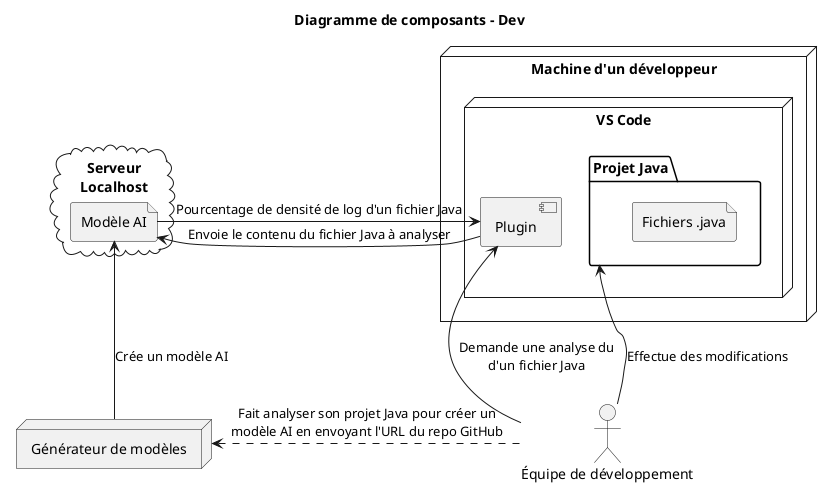 @startuml

title Diagramme de composants - Dev

actor "Équipe de développement" as team

node "Machine d'un développeur" as machine {
    node "VS Code" as IDE {
        package "Projet Java" as project {
            file "Fichiers .java" as files
        }

        component "Plugin" as plugin
    }
}

cloud "Serveur\nLocalhost" as server {
    file "Modèle AI" as model
}

node "Générateur de modèles" as generator

team -u-> plugin: "Demande une analyse du\nd'un fichier Java"
team -u-> project: "Effectue des modifications"
team .l.> generator: "Fait analyser son projet Java pour créer un\nmodèle AI en envoyant l'URL du repo GitHub"
generator -u-> model: "Crée un modèle AI"
plugin -l-> model: "Envoie le contenu du fichier Java à analyser"
model -r-> plugin: "Pourcentage de densité de log d'un fichier Java"

@enduml